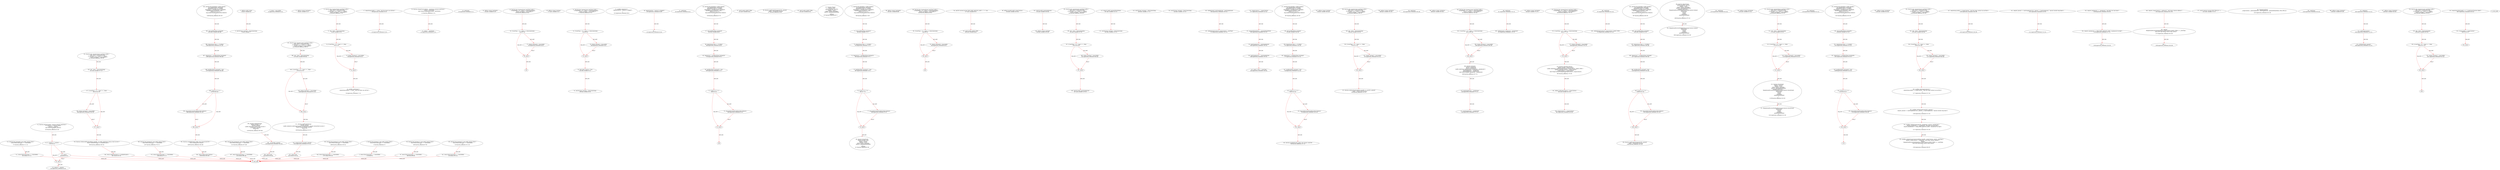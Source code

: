 digraph  {
13 [label="2_ function bug_tmstmp1() view public returns (bool) {\n    return block.timestamp >= 1546300800;\n  }\n13-function_definition-3-5", method="bug_tmstmp1()", type_label=function_definition];
22 [label="3_ return block.timestamp >= 1546300800;\n22-return-4-4", method="bug_tmstmp1()", type_label=return];
28 [label="5_ address public owner;\n28-new_variable-6-6", method="", type_label=new_variable];
33 [label="6_ uint256 bugv_tmstmp5 = block.timestamp;\n33-new_variable-7-7", method="", type_label=new_variable];
52 [label="9_ owner = msg.sender;\n52-expression_statement-10-10", method="", type_label=expression_statement];
58 [label="11_ address winner_tmstmp19;\n58-new_variable-12-12", method="", type_label=new_variable];
62 [label="12_ function play_tmstmp19(uint startTime) public {\n	uint _vtime = block.timestamp;\n	if (startTime + (5 * 1 days) == _vtime){\n		winner_tmstmp19 = msg.sender;}}\n62-function_definition-13-16", method="play_tmstmp19(uint startTime)", type_label=function_definition];
70 [label="13_ uint _vtime = block.timestamp;\n70-new_variable-14-14", method="play_tmstmp19(uint startTime)", type_label=new_variable];
78 [label="14_ if_startTime + (5 * 1 days) == _vtime\n78-if-15-16", method="play_tmstmp19(uint startTime)", type_label=if];
1786 [label="14_ end_if", method="play_tmstmp19(uint startTime)", type_label=end_if];
89 [label="15_ winner_tmstmp19 = msg.sender;\n89-expression_statement-16-16", method="play_tmstmp19(uint startTime)", type_label=expression_statement];
95 [label="16_ modifier onlyOwner() {\n        require(msg.sender == owner, \"only the owner can call this\");\n        _;\n    }\n95-expression_statement-17-20", method="", type_label=expression_statement];
98 [label="17_ require(msg.sender == owner, \"only the owner can call this\");\n98-expression_statement-18-18", method="", type_label=expression_statement];
110 [label="18_ _;\n110-expression_statement-19-19", method="", type_label=expression_statement];
112 [label="20_ function changeOwner(address _newOwner) external onlyOwner {\n        owner = _newOwner;\n        emit OwnerChanged(msg.sender, _newOwner);\n    }\n112-function_definition-21-24", method="changeOwner(address _newOwner)", type_label=function_definition];
119 [label="20_ onlyOwner\n119-expression_statement-21-21", method="changeOwner(address _newOwner)", type_label=expression_statement];
122 [label="21_ owner = _newOwner;\n122-expression_statement-22-22", method="changeOwner(address _newOwner)", type_label=expression_statement];
134 [label="24_ address winner_tmstmp26;\n134-new_variable-25-25", method="", type_label=new_variable];
138 [label="25_ function play_tmstmp26(uint startTime) public {\n	if (startTime + (5 * 1 days) == block.timestamp){\n		winner_tmstmp26 = msg.sender;}}\n138-function_definition-26-28", method="play_tmstmp26(uint startTime)", type_label=function_definition];
146 [label="26_ if_startTime + (5 * 1 days) == block.timestamp\n146-if-27-28", method="play_tmstmp26(uint startTime)", type_label=if];
1854 [label="26_ end_if", method="play_tmstmp26(uint startTime)", type_label=end_if];
159 [label="27_ winner_tmstmp26 = msg.sender;\n159-expression_statement-28-28", method="play_tmstmp26(uint startTime)", type_label=expression_statement];
171 [label="30_ address winner_tmstmp2;\n171-new_variable-31-31", method="", type_label=new_variable];
175 [label="31_ function play_tmstmp2(uint startTime) public {\n	if (startTime + (5 * 1 days) == block.timestamp){\n		winner_tmstmp2 = msg.sender;}}\n175-function_definition-32-34", method="play_tmstmp2(uint startTime)", type_label=function_definition];
183 [label="32_ if_startTime + (5 * 1 days) == block.timestamp\n183-if-33-34", method="play_tmstmp2(uint startTime)", type_label=if];
1891 [label="32_ end_if", method="play_tmstmp2(uint startTime)", type_label=end_if];
196 [label="33_ winner_tmstmp2 = msg.sender;\n196-expression_statement-34-34", method="play_tmstmp2(uint startTime)", type_label=expression_statement];
202 [label="34_ bool public isActive = true;\n202-new_variable-35-35", method="", type_label=new_variable];
209 [label="35_ uint256 bugv_tmstmp1 = block.timestamp;\n209-new_variable-36-36", method="", type_label=new_variable];
222 [label="37_ modifier onlyActive() {\n        require(isActive, \"contract is stopped\");\n        _;\n    }\n222-expression_statement-38-41", method="", type_label=expression_statement];
225 [label="38_ require(isActive, \"contract is stopped\");\n225-expression_statement-39-39", method="", type_label=expression_statement];
233 [label="39_ _;\n233-expression_statement-40-40", method="", type_label=expression_statement];
235 [label="41_ function setIsActive(bool _isActive) external onlyOwner {\n        if (_isActive == isActive) return;\n        isActive = _isActive;\n        emit IsActiveChanged(_isActive);\n    }\n235-function_definition-42-46", method="setIsActive(bool _isActive)", type_label=function_definition];
242 [label="41_ onlyOwner\n242-expression_statement-42-42", method="setIsActive(bool _isActive)", type_label=expression_statement];
245 [label="42_ if__isActive == isActive\n245-if-43-43", method="setIsActive(bool _isActive)", type_label=if];
1953 [label="42_ end_if", method="setIsActive(bool _isActive)", type_label=end_if];
249 [label="42_ return;\n249-return-43-43", method="setIsActive(bool _isActive)", type_label=return];
250 [label="43_ isActive = _isActive;\n250-expression_statement-44-44", method="setIsActive(bool _isActive)", type_label=expression_statement];
258 [label="46_ function bug_tmstmp20 () public payable {\n	uint pastBlockTime_tmstmp20;  \n	require(msg.value == 10 ether);  \n        require(now != pastBlockTime_tmstmp20);  \n        pastBlockTime_tmstmp20 = now;        \n        if(now % 15 == 0) {  \n            msg.sender.transfer(address(this).balance);\n        }\n    }\n258-function_definition-47-55", method="bug_tmstmp20()", type_label=function_definition];
263 [label="47_ uint pastBlockTime_tmstmp20;\n263-new_variable-48-48", method="bug_tmstmp20()", type_label=new_variable];
268 [label="48_ require(msg.value == 10 ether);\n268-expression_statement-49-49", method="bug_tmstmp20()", type_label=expression_statement];
278 [label="49_ require(now != pastBlockTime_tmstmp20);\n278-expression_statement-50-50", method="bug_tmstmp20()", type_label=expression_statement];
285 [label="50_ pastBlockTime_tmstmp20 = now;\n285-expression_statement-51-51", method="bug_tmstmp20()", type_label=expression_statement];
289 [label="51_ if_now % 15 == 0\n289-if-52-54", method="bug_tmstmp20()", type_label=if];
1997 [label="51_ end_if", method="bug_tmstmp20()", type_label=end_if];
296 [label="52_ msg.sender.transfer(address(this).balance);\n296-expression_statement-53-53", method="bug_tmstmp20()", type_label=expression_statement];
312 [label="57_ uint16 public ASSET_TYPE;\n312-new_variable-58-58", method="", type_label=new_variable];
317 [label="58_ function sendFundsToSwap(uint256 _amount)\n        public   returns(bool success);\n317-function_definition-59-60", method="sendFundsToSwap(uint256 _amount)", type_label=function_definition];
332 [label="62_ uint16 public ASSET_TYPE;\n332-new_variable-63-63", method="", type_label=new_variable];
337 [label="63_ function release(\n        address _pool,\n        address payable _receiver,\n        address _oracle,\n        bytes calldata _assetData,\n        bytes32 _paymentDetailsHash\n    )\n        external;\n337-function_definition-64-71", method="release(address _pool,address payable _receiver,address _oracle,bytes calldata _assetData,bytes32 _paymentDetailsHash)", type_label=function_definition];
360 [label="71_ function bug_tmstmp32 () public payable {\n	uint pastBlockTime_tmstmp32;  \n	require(msg.value == 10 ether);  \n        require(now != pastBlockTime_tmstmp32);  \n        pastBlockTime_tmstmp32 = now;        \n        if(now % 15 == 0) {  \n            msg.sender.transfer(address(this).balance);\n        }\n    }\n360-function_definition-72-80", method="bug_tmstmp32()", type_label=function_definition];
365 [label="72_ uint pastBlockTime_tmstmp32;\n365-new_variable-73-73", method="bug_tmstmp32()", type_label=new_variable];
370 [label="73_ require(msg.value == 10 ether);\n370-expression_statement-74-74", method="bug_tmstmp32()", type_label=expression_statement];
380 [label="74_ require(now != pastBlockTime_tmstmp32);\n380-expression_statement-75-75", method="bug_tmstmp32()", type_label=expression_statement];
387 [label="75_ pastBlockTime_tmstmp32 = now;\n387-expression_statement-76-76", method="bug_tmstmp32()", type_label=expression_statement];
391 [label="76_ if_now % 15 == 0\n391-if-77-79", method="bug_tmstmp32()", type_label=if];
2099 [label="76_ end_if", method="bug_tmstmp32()", type_label=end_if];
398 [label="77_ msg.sender.transfer(address(this).balance);\n398-expression_statement-78-78", method="bug_tmstmp32()", type_label=expression_statement];
411 [label="80_ function returnFunds(\n        address payable _pool,\n        address _receiver,\n        address _oracle,\n        bytes calldata _assetData,\n        bytes32 _paymentDetailsHash\n    )\n        external;\n411-function_definition-81-88", method="returnFunds(address payable _pool,address _receiver,address _oracle,bytes calldata _assetData,bytes32 _paymentDetailsHash)", type_label=function_definition];
434 [label="88_ address winner_tmstmp38;\n434-new_variable-89-89", method="", type_label=new_variable];
438 [label="89_ function play_tmstmp38(uint startTime) public {\n	if (startTime + (5 * 1 days) == block.timestamp){\n		winner_tmstmp38 = msg.sender;}}\n438-function_definition-90-92", method="play_tmstmp38(uint startTime)", type_label=function_definition];
446 [label="90_ if_startTime + (5 * 1 days) == block.timestamp\n446-if-91-92", method="play_tmstmp38(uint startTime)", type_label=if];
2154 [label="90_ end_if", method="play_tmstmp38(uint startTime)", type_label=end_if];
459 [label="91_ winner_tmstmp38 = msg.sender;\n459-expression_statement-92-92", method="play_tmstmp38(uint startTime)", type_label=expression_statement];
477 [label="94_ uint256 constant private MAX_SWAP_AMOUNT_LIMIT = 1 << 240;\n477-new_variable-95-95", method="", type_label=new_variable];
485 [label="95_ uint16 public ASSET_TYPE;\n485-new_variable-96-96", method="", type_label=new_variable];
490 [label="96_ function bug_tmstmp17() view public returns (bool) {\n    return block.timestamp >= 1546300800;\n  }\n490-function_definition-97-99", method="bug_tmstmp17()", type_label=function_definition];
499 [label="97_ return block.timestamp >= 1546300800;\n499-return-98-98", method="bug_tmstmp17()", type_label=return];
505 [label="99_ address payable public swapsContract;\n505-new_variable-100-100", method="", type_label=new_variable];
510 [label="100_ function bug_tmstmp37() view public returns (bool) {\n    return block.timestamp >= 1546300800;\n  }\n510-function_definition-101-103", method="bug_tmstmp37()", type_label=function_definition];
519 [label="101_ return block.timestamp >= 1546300800;\n519-return-102-102", method="bug_tmstmp37()", type_label=return];
525 [label="103_ uint256 public minSwapAmount;\n525-new_variable-104-104", method="", type_label=new_variable];
530 [label="104_ address winner_tmstmp3;\n530-new_variable-105-105", method="", type_label=new_variable];
534 [label="105_ function play_tmstmp3(uint startTime) public {\n	uint _vtime = block.timestamp;\n	if (startTime + (5 * 1 days) == _vtime){\n		winner_tmstmp3 = msg.sender;}}\n534-function_definition-106-109", method="play_tmstmp3(uint startTime)", type_label=function_definition];
542 [label="106_ uint _vtime = block.timestamp;\n542-new_variable-107-107", method="play_tmstmp3(uint startTime)", type_label=new_variable];
550 [label="107_ if_startTime + (5 * 1 days) == _vtime\n550-if-108-109", method="play_tmstmp3(uint startTime)", type_label=if];
2258 [label="107_ end_if", method="play_tmstmp3(uint startTime)", type_label=end_if];
561 [label="108_ winner_tmstmp3 = msg.sender;\n561-expression_statement-109-109", method="play_tmstmp3(uint startTime)", type_label=expression_statement];
567 [label="109_ uint256 public maxSwapAmount;\n567-new_variable-110-110", method="", type_label=new_variable];
572 [label="110_ function bug_tmstmp9() view public returns (bool) {\n    return block.timestamp >= 1546300800;\n  }\n572-function_definition-111-113", method="bug_tmstmp9()", type_label=function_definition];
581 [label="111_ return block.timestamp >= 1546300800;\n581-return-112-112", method="bug_tmstmp9()", type_label=return];
587 [label="113_ bytes32 public paymentDetailsHash;\n587-new_variable-114-114", method="", type_label=new_variable];
592 [label="114_ uint256 bugv_tmstmp2 = block.timestamp;\n592-new_variable-115-115", method="", type_label=new_variable];
609 [label="116_ uint256 bugv_tmstmp3 = block.timestamp;\n609-new_variable-117-117", method="", type_label=new_variable];
626 [label="118_ uint256 bugv_tmstmp4 = block.timestamp;\n626-new_variable-119-119", method="", type_label=new_variable];
664 [label="128_ validateLimits(_minSwapAmount, _maxSwapAmount)\n664-expression_statement-129-129", method="", type_label=expression_statement];
670 [label="129_ validateSwapsContract(_swapsContract, _assetType)\n670-expression_statement-130-130", method="", type_label=expression_statement];
677 [label="131_ swapsContract = _swapsContract;\n677-expression_statement-132-132", method="", type_label=expression_statement];
681 [label="132_ paymentDetailsHash = _paymentDetailsHash;\n681-expression_statement-133-133", method="", type_label=expression_statement];
685 [label="133_ minSwapAmount = _minSwapAmount;\n685-expression_statement-134-134", method="", type_label=expression_statement];
689 [label="134_ maxSwapAmount = _maxSwapAmount;\n689-expression_statement-135-135", method="", type_label=expression_statement];
693 [label="135_ ASSET_TYPE = _assetType;\n693-expression_statement-136-136", method="", type_label=expression_statement];
697 [label="137_ function bug_tmstmp4 () public payable {\n	uint pastBlockTime_tmstmp4;  \n	require(msg.value == 10 ether);  \n        require(now != pastBlockTime_tmstmp4);  \n        pastBlockTime_tmstmp4 = now;        \n        if(now % 15 == 0) {  \n            msg.sender.transfer(address(this).balance);\n        }\n    }\n697-function_definition-138-146", method="bug_tmstmp4()", type_label=function_definition];
702 [label="138_ uint pastBlockTime_tmstmp4;\n702-new_variable-139-139", method="bug_tmstmp4()", type_label=new_variable];
707 [label="139_ require(msg.value == 10 ether);\n707-expression_statement-140-140", method="bug_tmstmp4()", type_label=expression_statement];
717 [label="140_ require(now != pastBlockTime_tmstmp4);\n717-expression_statement-141-141", method="bug_tmstmp4()", type_label=expression_statement];
724 [label="141_ pastBlockTime_tmstmp4 = now;\n724-expression_statement-142-142", method="bug_tmstmp4()", type_label=expression_statement];
728 [label="142_ if_now % 15 == 0\n728-if-143-145", method="bug_tmstmp4()", type_label=if];
2436 [label="142_ end_if", method="bug_tmstmp4()", type_label=end_if];
735 [label="143_ msg.sender.transfer(address(this).balance);\n735-expression_statement-144-144", method="bug_tmstmp4()", type_label=expression_statement];
748 [label="146_ function availableFunds() public view returns (uint256);\n748-function_definition-147-147", method="availableFunds()", type_label=function_definition];
756 [label="147_ address winner_tmstmp7;\n756-new_variable-148-148", method="", type_label=new_variable];
760 [label="148_ function play_tmstmp7(uint startTime) public {\n	uint _vtime = block.timestamp;\n	if (startTime + (5 * 1 days) == _vtime){\n		winner_tmstmp7 = msg.sender;}}\n760-function_definition-149-152", method="play_tmstmp7(uint startTime)", type_label=function_definition];
768 [label="149_ uint _vtime = block.timestamp;\n768-new_variable-150-150", method="play_tmstmp7(uint startTime)", type_label=new_variable];
776 [label="150_ if_startTime + (5 * 1 days) == _vtime\n776-if-151-152", method="play_tmstmp7(uint startTime)", type_label=if];
2484 [label="150_ end_if", method="play_tmstmp7(uint startTime)", type_label=end_if];
787 [label="151_ winner_tmstmp7 = msg.sender;\n787-expression_statement-152-152", method="play_tmstmp7(uint startTime)", type_label=expression_statement];
793 [label="152_ function withdrawFunds(address payable _to, uint256 _amount)\n        public   returns (bool success);\n793-function_definition-153-154", method="withdrawFunds(address payable _to,uint256 _amount)", type_label=function_definition];
809 [label="154_ address winner_tmstmp23;\n809-new_variable-155-155", method="", type_label=new_variable];
813 [label="155_ function play_tmstmp23(uint startTime) public {\n	uint _vtime = block.timestamp;\n	if (startTime + (5 * 1 days) == _vtime){\n		winner_tmstmp23 = msg.sender;}}\n813-function_definition-156-159", method="play_tmstmp23(uint startTime)", type_label=function_definition];
821 [label="156_ uint _vtime = block.timestamp;\n821-new_variable-157-157", method="play_tmstmp23(uint startTime)", type_label=new_variable];
829 [label="157_ if_startTime + (5 * 1 days) == _vtime\n829-if-158-159", method="play_tmstmp23(uint startTime)", type_label=if];
2537 [label="157_ end_if", method="play_tmstmp23(uint startTime)", type_label=end_if];
840 [label="158_ winner_tmstmp23 = msg.sender;\n840-expression_statement-159-159", method="play_tmstmp23(uint startTime)", type_label=expression_statement];
846 [label="159_ function withdrawAllFunds(address payable _to) public onlyOwner returns (bool success) {\n        return withdrawFunds(_to, availableFunds());\n    }\n846-function_definition-160-162", method="withdrawAllFunds(address payable _to)", type_label=function_definition];
853 [label="159_ onlyOwner\n853-expression_statement-160-160", method="withdrawAllFunds(address payable _to)", type_label=expression_statement];
861 [label="160_ return withdrawFunds(_to, availableFunds());\n861-return-161-161", method="withdrawAllFunds(address payable _to)", type_label=return];
869 [label="162_ address winner_tmstmp14;\n869-new_variable-163-163", method="", type_label=new_variable];
873 [label="163_ function play_tmstmp14(uint startTime) public {\n	if (startTime + (5 * 1 days) == block.timestamp){\n		winner_tmstmp14 = msg.sender;}}\n873-function_definition-164-166", method="play_tmstmp14(uint startTime)", type_label=function_definition];
881 [label="164_ if_startTime + (5 * 1 days) == block.timestamp\n881-if-165-166", method="play_tmstmp14(uint startTime)", type_label=if];
2589 [label="164_ end_if", method="play_tmstmp14(uint startTime)", type_label=end_if];
894 [label="165_ winner_tmstmp14 = msg.sender;\n894-expression_statement-166-166", method="play_tmstmp14(uint startTime)", type_label=expression_statement];
900 [label="166_ function setLimits(\n        uint256 _minAmount,\n        uint256 _maxAmount\n    ) public onlyOwner validateLimits(_minAmount, _maxAmount) {\n        minSwapAmount = _minAmount;\n        maxSwapAmount = _maxAmount;\n        emit LimitsChanged(_minAmount, _maxAmount);\n    }\n900-function_definition-167-174", method="setLimits(uint256 _minAmount,uint256 _maxAmount)", type_label=function_definition];
911 [label="169_ onlyOwner\n911-expression_statement-170-170", method="setLimits(uint256 _minAmount,uint256 _maxAmount)", type_label=expression_statement];
913 [label="169_ validateLimits(_minAmount, _maxAmount)\n913-expression_statement-170-170", method="setLimits(uint256 _minAmount,uint256 _maxAmount)", type_label=expression_statement];
920 [label="170_ minSwapAmount = _minAmount;\n920-expression_statement-171-171", method="setLimits(uint256 _minAmount,uint256 _maxAmount)", type_label=expression_statement];
924 [label="171_ maxSwapAmount = _maxAmount;\n924-expression_statement-172-172", method="setLimits(uint256 _minAmount,uint256 _maxAmount)", type_label=expression_statement];
934 [label="174_ address winner_tmstmp30;\n934-new_variable-175-175", method="", type_label=new_variable];
938 [label="175_ function play_tmstmp30(uint startTime) public {\n	if (startTime + (5 * 1 days) == block.timestamp){\n		winner_tmstmp30 = msg.sender;}}\n938-function_definition-176-178", method="play_tmstmp30(uint startTime)", type_label=function_definition];
946 [label="176_ if_startTime + (5 * 1 days) == block.timestamp\n946-if-177-178", method="play_tmstmp30(uint startTime)", type_label=if];
2654 [label="176_ end_if", method="play_tmstmp30(uint startTime)", type_label=end_if];
959 [label="177_ winner_tmstmp30 = msg.sender;\n959-expression_statement-178-178", method="play_tmstmp30(uint startTime)", type_label=expression_statement];
965 [label="178_ function setSwapsContract(\n        address payable _swapsContract\n    ) public onlyOwner validateSwapsContract(_swapsContract, ASSET_TYPE) {\n        address oldSwapsContract = swapsContract;\n        swapsContract = _swapsContract;\n        emit SwapsContractChanged(oldSwapsContract, _swapsContract);\n    }\n965-function_definition-179-185", method="setSwapsContract(address payable _swapsContract)", type_label=function_definition];
972 [label="180_ onlyOwner\n972-expression_statement-181-181", method="setSwapsContract(address payable _swapsContract)", type_label=expression_statement];
974 [label="180_ validateSwapsContract(_swapsContract, ASSET_TYPE)\n974-expression_statement-181-181", method="setSwapsContract(address payable _swapsContract)", type_label=expression_statement];
981 [label="181_ address oldSwapsContract = swapsContract;\n981-new_variable-182-182", method="setSwapsContract(address payable _swapsContract)", type_label=new_variable];
987 [label="182_ swapsContract = _swapsContract;\n987-expression_statement-183-183", method="setSwapsContract(address payable _swapsContract)", type_label=expression_statement];
997 [label="185_ function bug_tmstmp8 () public payable {\n	uint pastBlockTime_tmstmp8;  \n	require(msg.value == 10 ether);  \n        require(now != pastBlockTime_tmstmp8);  \n        pastBlockTime_tmstmp8 = now;        \n        if(now % 15 == 0) {  \n            msg.sender.transfer(address(this).balance);\n        }\n    }\n997-function_definition-186-194", method="bug_tmstmp8()", type_label=function_definition];
1002 [label="186_ uint pastBlockTime_tmstmp8;\n1002-new_variable-187-187", method="bug_tmstmp8()", type_label=new_variable];
1007 [label="187_ require(msg.value == 10 ether);\n1007-expression_statement-188-188", method="bug_tmstmp8()", type_label=expression_statement];
1017 [label="188_ require(now != pastBlockTime_tmstmp8);\n1017-expression_statement-189-189", method="bug_tmstmp8()", type_label=expression_statement];
1024 [label="189_ pastBlockTime_tmstmp8 = now;\n1024-expression_statement-190-190", method="bug_tmstmp8()", type_label=expression_statement];
1028 [label="190_ if_now % 15 == 0\n1028-if-191-193", method="bug_tmstmp8()", type_label=if];
2736 [label="190_ end_if", method="bug_tmstmp8()", type_label=end_if];
1035 [label="191_ msg.sender.transfer(address(this).balance);\n1035-expression_statement-192-192", method="bug_tmstmp8()", type_label=expression_statement];
1048 [label="194_ function sendFundsToSwap(uint256 _amount)\n        public   returns(bool success);\n1048-function_definition-195-196", method="sendFundsToSwap(uint256 _amount)", type_label=function_definition];
1060 [label="196_ function releaseSwap(\n        address payable _receiver,\n        address _oracle,\n        bytes calldata _assetData,\n        bytes32 _paymentDetailsHash\n    ) external onlyOwner {\n        RampInstantEscrowsPoolInterface(swapsContract).release(\n            address(this),\n            _receiver,\n            _oracle,\n            _assetData,\n            _paymentDetailsHash\n        );\n    }\n1060-function_definition-197-210", method="releaseSwap(address payable _receiver,address _oracle,bytes calldata _assetData,bytes32 _paymentDetailsHash)", type_label=function_definition];
1079 [label="201_ onlyOwner\n1079-expression_statement-202-202", method="releaseSwap(address payable _receiver,address _oracle,bytes calldata _assetData,bytes32 _paymentDetailsHash)", type_label=expression_statement];
1082 [label="202_ RampInstantEscrowsPoolInterface(swapsContract).release(\n            address(this),\n            _receiver,\n            _oracle,\n            _assetData,\n            _paymentDetailsHash\n        );\n1082-expression_statement-203-209", method="releaseSwap(address payable _receiver,address _oracle,bytes calldata _assetData,bytes32 _paymentDetailsHash)", type_label=expression_statement];
1102 [label="210_ address winner_tmstmp39;\n1102-new_variable-211-211", method="", type_label=new_variable];
1106 [label="211_ function play_tmstmp39(uint startTime) public {\n	uint _vtime = block.timestamp;\n	if (startTime + (5 * 1 days) == _vtime){\n		winner_tmstmp39 = msg.sender;}}\n1106-function_definition-212-215", method="play_tmstmp39(uint startTime)", type_label=function_definition];
1114 [label="212_ uint _vtime = block.timestamp;\n1114-new_variable-213-213", method="play_tmstmp39(uint startTime)", type_label=new_variable];
1122 [label="213_ if_startTime + (5 * 1 days) == _vtime\n1122-if-214-215", method="play_tmstmp39(uint startTime)", type_label=if];
2830 [label="213_ end_if", method="play_tmstmp39(uint startTime)", type_label=end_if];
1133 [label="214_ winner_tmstmp39 = msg.sender;\n1133-expression_statement-215-215", method="play_tmstmp39(uint startTime)", type_label=expression_statement];
1139 [label="215_ function returnSwap(\n        address _receiver,\n        address _oracle,\n        bytes calldata _assetData,\n        bytes32 _paymentDetailsHash\n    ) external onlyOwner {\n        RampInstantEscrowsPoolInterface(swapsContract).returnFunds(\n            address(this),\n            _receiver,\n            _oracle,\n            _assetData,\n            _paymentDetailsHash\n        );\n    }\n1139-function_definition-216-229", method="returnSwap(address _receiver,address _oracle,bytes calldata _assetData,bytes32 _paymentDetailsHash)", type_label=function_definition];
1158 [label="220_ onlyOwner\n1158-expression_statement-221-221", method="returnSwap(address _receiver,address _oracle,bytes calldata _assetData,bytes32 _paymentDetailsHash)", type_label=expression_statement];
1161 [label="221_ RampInstantEscrowsPoolInterface(swapsContract).returnFunds(\n            address(this),\n            _receiver,\n            _oracle,\n            _assetData,\n            _paymentDetailsHash\n        );\n1161-expression_statement-222-228", method="returnSwap(address _receiver,address _oracle,bytes calldata _assetData,bytes32 _paymentDetailsHash)", type_label=expression_statement];
1181 [label="229_ function bug_tmstmp36 () public payable {\n	uint pastBlockTime_tmstmp36;  \n	require(msg.value == 10 ether);  \n        require(now != pastBlockTime_tmstmp36);  \n        pastBlockTime_tmstmp36 = now;        \n        if(now % 15 == 0) {  \n            msg.sender.transfer(address(this).balance);\n        }\n    }\n1181-function_definition-230-238", method="bug_tmstmp36()", type_label=function_definition];
1186 [label="230_ uint pastBlockTime_tmstmp36;\n1186-new_variable-231-231", method="bug_tmstmp36()", type_label=new_variable];
1191 [label="231_ require(msg.value == 10 ether);\n1191-expression_statement-232-232", method="bug_tmstmp36()", type_label=expression_statement];
1201 [label="232_ require(now != pastBlockTime_tmstmp36);\n1201-expression_statement-233-233", method="bug_tmstmp36()", type_label=expression_statement];
1208 [label="233_ pastBlockTime_tmstmp36 = now;\n1208-expression_statement-234-234", method="bug_tmstmp36()", type_label=expression_statement];
1212 [label="234_ if_now % 15 == 0\n1212-if-235-237", method="bug_tmstmp36()", type_label=if];
2920 [label="234_ end_if", method="bug_tmstmp36()", type_label=end_if];
1219 [label="235_ msg.sender.transfer(address(this).balance);\n1219-expression_statement-236-236", method="bug_tmstmp36()", type_label=expression_statement];
1240 [label="241_ address winner_tmstmp35;\n1240-new_variable-242-242", method="", type_label=new_variable];
1244 [label="242_ function play_tmstmp35(uint startTime) public {\n	uint _vtime = block.timestamp;\n	if (startTime + (5 * 1 days) == _vtime){\n		winner_tmstmp35 = msg.sender;}}\n1244-function_definition-243-246", method="play_tmstmp35(uint startTime)", type_label=function_definition];
1252 [label="243_ uint _vtime = block.timestamp;\n1252-new_variable-244-244", method="play_tmstmp35(uint startTime)", type_label=new_variable];
1260 [label="244_ if_startTime + (5 * 1 days) == _vtime\n1260-if-245-246", method="play_tmstmp35(uint startTime)", type_label=if];
2968 [label="244_ end_if", method="play_tmstmp35(uint startTime)", type_label=end_if];
1271 [label="245_ winner_tmstmp35 = msg.sender;\n1271-expression_statement-246-246", method="play_tmstmp35(uint startTime)", type_label=expression_statement];
1277 [label="246_ modifier onlySwapsContract() {\n        require(msg.sender == swapsContract, \"only the swaps contract can call this\");\n        _;\n    }\n1277-expression_statement-247-250", method="", type_label=expression_statement];
1280 [label="247_ require(msg.sender == swapsContract, \"only the swaps contract can call this\");\n1280-expression_statement-248-248", method="", type_label=expression_statement];
1292 [label="248_ _;\n1292-expression_statement-249-249", method="", type_label=expression_statement];
1294 [label="250_ modifier isWithinLimits(uint256 _amount) {\n        require(_amount >= minSwapAmount && _amount <= maxSwapAmount, \"amount outside swap limits\");\n        _;\n    }\n1294-expression_statement-251-254", method="", type_label=expression_statement];
1301 [label="251_ require(_amount >= minSwapAmount && _amount <= maxSwapAmount, \"amount outside swap limits\");\n1301-expression_statement-252-252", method="", type_label=expression_statement];
1315 [label="252_ _;\n1315-expression_statement-253-253", method="", type_label=expression_statement];
1317 [label="254_ modifier validateLimits(uint256 _minAmount, uint256 _maxAmount) {\n        require(_minAmount <= _maxAmount, \"min limit over max limit\");\n        require(_maxAmount <= MAX_SWAP_AMOUNT_LIMIT, \"maxAmount too high\");\n        _;\n    }\n1317-expression_statement-255-259", method="", type_label=expression_statement];
1328 [label="255_ require(_minAmount <= _maxAmount, \"min limit over max limit\");\n1328-expression_statement-256-256", method="", type_label=expression_statement];
1338 [label="256_ require(_maxAmount <= MAX_SWAP_AMOUNT_LIMIT, \"maxAmount too high\");\n1338-expression_statement-257-257", method="", type_label=expression_statement];
1348 [label="257_ _;\n1348-expression_statement-258-258", method="", type_label=expression_statement];
1350 [label="259_ modifier validateSwapsContract(address payable _swapsContract, uint16 _assetType) {\n        require(_swapsContract != address(0), \"null swaps contract address\");\n        require(\n            RampInstantEscrowsPoolInterface(_swapsContract).ASSET_TYPE() == _assetType,\n            \"pool asset type doesn't match swap contract\"\n        );\n        _;\n    }\n1350-expression_statement-260-267", method="", type_label=expression_statement];
1361 [label="260_ require(_swapsContract != address(0), \"null swaps contract address\");\n1361-expression_statement-261-261", method="", type_label=expression_statement];
1373 [label="261_ require(\n            RampInstantEscrowsPoolInterface(_swapsContract).ASSET_TYPE() == _assetType,\n            \"pool asset type doesn't match swap contract\"\n        );\n1373-expression_statement-262-265", method="", type_label=expression_statement];
1389 [label="265_ _;\n1389-expression_statement-266-266", method="", type_label=expression_statement];
1397 [label="269_ function bug_tmstmp25() view public returns (bool) {\n    return block.timestamp >= 1546300800;\n  }\n1397-function_definition-270-272", method="bug_tmstmp25()", type_label=function_definition];
1406 [label="270_ return block.timestamp >= 1546300800;\n1406-return-271-271", method="bug_tmstmp25()", type_label=return];
1412 [label="272_ uint16 internal constant ETH_TYPE_ID = 1;\n1412-new_variable-273-273", method="", type_label=new_variable];
1435 [label="280_ RampInstantPool(\n            _swapsContract, _minSwapAmount, _maxSwapAmount, _paymentDetailsHash, ETH_TYPE_ID\n        )\n1435-expression_statement-281-283", method="", type_label=expression_statement];
1448 [label="284_ function bug_tmstmp40 () public payable {\n	uint pastBlockTime_tmstmp40;  \n	require(msg.value == 10 ether);  \n        require(now != pastBlockTime_tmstmp40);  \n        pastBlockTime_tmstmp40 = now;        \n        if(now % 15 == 0) {  \n            msg.sender.transfer(address(this).balance);\n        }\n    }\n1448-function_definition-285-293", method="bug_tmstmp40()", type_label=function_definition];
1453 [label="285_ uint pastBlockTime_tmstmp40;\n1453-new_variable-286-286", method="bug_tmstmp40()", type_label=new_variable];
1458 [label="286_ require(msg.value == 10 ether);\n1458-expression_statement-287-287", method="bug_tmstmp40()", type_label=expression_statement];
1468 [label="287_ require(now != pastBlockTime_tmstmp40);\n1468-expression_statement-288-288", method="bug_tmstmp40()", type_label=expression_statement];
1475 [label="288_ pastBlockTime_tmstmp40 = now;\n1475-expression_statement-289-289", method="bug_tmstmp40()", type_label=expression_statement];
1479 [label="289_ if_now % 15 == 0\n1479-if-290-292", method="bug_tmstmp40()", type_label=if];
3187 [label="289_ end_if", method="bug_tmstmp40()", type_label=end_if];
1486 [label="290_ msg.sender.transfer(address(this).balance);\n1486-expression_statement-291-291", method="bug_tmstmp40()", type_label=expression_statement];
1499 [label="293_ function availableFunds() public view returns(uint256) {\n        return address(this).balance;\n    }\n1499-function_definition-294-296", method="availableFunds()", type_label=function_definition];
1508 [label="294_ return address(this).balance;\n1508-return-295-295", method="availableFunds()", type_label=return];
1514 [label="296_ function bug_tmstmp33() view public returns (bool) {\n    return block.timestamp >= 1546300800;\n  }\n1514-function_definition-297-299", method="bug_tmstmp33()", type_label=function_definition];
1523 [label="297_ return block.timestamp >= 1546300800;\n1523-return-298-298", method="bug_tmstmp33()", type_label=return];
1529 [label="299_ function withdrawFunds(\n        address payable _to,\n        uint256 _amount\n    ) public onlyOwner returns (bool success) {\n        _to.transfer(_amount);   \n        return true;\n    }\n1529-function_definition-300-306", method="withdrawFunds(address payable _to,uint256 _amount)", type_label=function_definition];
1540 [label="302_ onlyOwner\n1540-expression_statement-303-303", method="withdrawFunds(address payable _to,uint256 _amount)", type_label=expression_statement];
1548 [label="303_ _to.transfer(_amount);\n1548-expression_statement-304-304", method="withdrawFunds(address payable _to,uint256 _amount)", type_label=expression_statement];
1555 [label="304_ return true;\n1555-return-305-305", method="withdrawFunds(address payable _to,uint256 _amount)", type_label=return];
1558 [label="306_ address winner_tmstmp27;\n1558-new_variable-307-307", method="", type_label=new_variable];
1562 [label="307_ function play_tmstmp27(uint startTime) public {\n	uint _vtime = block.timestamp;\n	if (startTime + (5 * 1 days) == _vtime){\n		winner_tmstmp27 = msg.sender;}}\n1562-function_definition-308-311", method="play_tmstmp27(uint startTime)", type_label=function_definition];
1570 [label="308_ uint _vtime = block.timestamp;\n1570-new_variable-309-309", method="play_tmstmp27(uint startTime)", type_label=new_variable];
1578 [label="309_ if_startTime + (5 * 1 days) == _vtime\n1578-if-310-311", method="play_tmstmp27(uint startTime)", type_label=if];
3286 [label="309_ end_if", method="play_tmstmp27(uint startTime)", type_label=end_if];
1589 [label="310_ winner_tmstmp27 = msg.sender;\n1589-expression_statement-311-311", method="play_tmstmp27(uint startTime)", type_label=expression_statement];
1595 [label="311_ function sendFundsToSwap(\n        uint256 _amount\n    ) public onlyActive onlySwapsContract isWithinLimits(_amount) returns(bool success) {\n        swapsContract.transfer(_amount);   \n        return true;\n    }\n1595-function_definition-312-317", method="sendFundsToSwap(uint256 _amount)", type_label=function_definition];
1602 [label="313_ onlyActive\n1602-expression_statement-314-314", method="sendFundsToSwap(uint256 _amount)", type_label=expression_statement];
1604 [label="313_ onlySwapsContract\n1604-expression_statement-314-314", method="sendFundsToSwap(uint256 _amount)", type_label=expression_statement];
1606 [label="313_ isWithinLimits(_amount)\n1606-expression_statement-314-314", method="sendFundsToSwap(uint256 _amount)", type_label=expression_statement];
1616 [label="314_ swapsContract.transfer(_amount);\n1616-expression_statement-315-315", method="sendFundsToSwap(uint256 _amount)", type_label=expression_statement];
1623 [label="315_ return true;\n1623-return-316-316", method="sendFundsToSwap(uint256 _amount)", type_label=return];
1626 [label="317_ address winner_tmstmp31;\n1626-new_variable-318-318", method="", type_label=new_variable];
1630 [label="318_ function play_tmstmp31(uint startTime) public {\n	uint _vtime = block.timestamp;\n	if (startTime + (5 * 1 days) == _vtime){\n		winner_tmstmp31 = msg.sender;}}\n1630-function_definition-319-322", method="play_tmstmp31(uint startTime)", type_label=function_definition];
1638 [label="319_ uint _vtime = block.timestamp;\n1638-new_variable-320-320", method="play_tmstmp31(uint startTime)", type_label=new_variable];
1646 [label="320_ if_startTime + (5 * 1 days) == _vtime\n1646-if-321-322", method="play_tmstmp31(uint startTime)", type_label=if];
3354 [label="320_ end_if", method="play_tmstmp31(uint startTime)", type_label=end_if];
1657 [label="321_ winner_tmstmp31 = msg.sender;\n1657-expression_statement-322-322", method="play_tmstmp31(uint startTime)", type_label=expression_statement];
1667 [label="323_ require(msg.data.length == 0, \"invalid pool function called\");\n1667-expression_statement-324-324", method="", type_label=expression_statement];
1681 [label="324_ if_msg.sender != swapsContract\n1681-if-325-327", method="", type_label=if];
3389 [label="324_ end_if", method="", type_label=end_if];
1698 [label="328_ function bug_tmstmp13() view public returns (bool) {\n    return block.timestamp >= 1546300800;\n  }\n1698-function_definition-329-331", method="bug_tmstmp13()", type_label=function_definition];
1707 [label="329_ return block.timestamp >= 1546300800;\n1707-return-330-330", method="bug_tmstmp13()", type_label=return];
1 [label="0_ start_node", method="", type_label=start];
2 [label="0_ exit_node", method="", type_label=exit];
165;
309;
465;
1232;
1663;
13 -> 22  [color=red, controlflow_type=next_line, edge_type=CFG_edge, key=0, label=next_line];
22 -> 2  [color=red, controlflow_type=return_exit, edge_type=CFG_edge, key=0, label=return_exit];
28 -> 33  [color=red, controlflow_type=next_line, edge_type=CFG_edge, key=0, label=next_line];
62 -> 70  [color=red, controlflow_type=next_line, edge_type=CFG_edge, key=0, label=next_line];
70 -> 78  [color=red, controlflow_type=next_line, edge_type=CFG_edge, key=0, label=next_line];
78 -> 89  [color=red, controlflow_type=pos_next, edge_type=CFG_edge, key=0, label=pos_next];
78 -> 1786  [color=red, controlflow_type=neg_next, edge_type=CFG_edge, key=0, label=neg_next];
1786 -> 95  [color=red, controlflow_type=next_line, edge_type=CFG_edge, key=0, label=next_line];
89 -> 1786  [color=red, controlflow_type=end_if, edge_type=CFG_edge, key=0, label=end_if];
98 -> 110  [color=red, controlflow_type=next_line, edge_type=CFG_edge, key=0, label=next_line];
112 -> 122  [color=red, controlflow_type=next_line, edge_type=CFG_edge, key=0, label=next_line];
138 -> 146  [color=red, controlflow_type=next_line, edge_type=CFG_edge, key=0, label=next_line];
146 -> 159  [color=red, controlflow_type=pos_next, edge_type=CFG_edge, key=0, label=pos_next];
146 -> 1854  [color=red, controlflow_type=neg_next, edge_type=CFG_edge, key=0, label=neg_next];
1854 -> 165  [color=red, controlflow_type=next_line, edge_type=CFG_edge, key=0, label=next_line];
159 -> 1854  [color=red, controlflow_type=end_if, edge_type=CFG_edge, key=0, label=end_if];
175 -> 183  [color=red, controlflow_type=next_line, edge_type=CFG_edge, key=0, label=next_line];
183 -> 196  [color=red, controlflow_type=pos_next, edge_type=CFG_edge, key=0, label=pos_next];
183 -> 1891  [color=red, controlflow_type=neg_next, edge_type=CFG_edge, key=0, label=neg_next];
1891 -> 202  [color=red, controlflow_type=next_line, edge_type=CFG_edge, key=0, label=next_line];
196 -> 1891  [color=red, controlflow_type=end_if, edge_type=CFG_edge, key=0, label=end_if];
202 -> 209  [color=red, controlflow_type=next_line, edge_type=CFG_edge, key=0, label=next_line];
225 -> 233  [color=red, controlflow_type=next_line, edge_type=CFG_edge, key=0, label=next_line];
235 -> 245  [color=red, controlflow_type=next_line, edge_type=CFG_edge, key=0, label=next_line];
245 -> 249  [color=red, controlflow_type=pos_next, edge_type=CFG_edge, key=0, label=pos_next];
245 -> 1953  [color=red, controlflow_type=neg_next, edge_type=CFG_edge, key=0, label=neg_next];
1953 -> 250  [color=red, controlflow_type=next_line, edge_type=CFG_edge, key=0, label=next_line];
249 -> 1953  [color=red, controlflow_type=end_if, edge_type=CFG_edge, key=0, label=end_if];
249 -> 2  [color=red, controlflow_type=return_exit, edge_type=CFG_edge, key=0, label=return_exit];
258 -> 263  [color=red, controlflow_type=next_line, edge_type=CFG_edge, key=0, label=next_line];
263 -> 268  [color=red, controlflow_type=next_line, edge_type=CFG_edge, key=0, label=next_line];
268 -> 278  [color=red, controlflow_type=next_line, edge_type=CFG_edge, key=0, label=next_line];
278 -> 285  [color=red, controlflow_type=next_line, edge_type=CFG_edge, key=0, label=next_line];
285 -> 289  [color=red, controlflow_type=next_line, edge_type=CFG_edge, key=0, label=next_line];
289 -> 296  [color=red, controlflow_type=pos_next, edge_type=CFG_edge, key=0, label=pos_next];
289 -> 1997  [color=red, controlflow_type=neg_next, edge_type=CFG_edge, key=0, label=neg_next];
1997 -> 309  [color=red, controlflow_type=next_line, edge_type=CFG_edge, key=0, label=next_line];
296 -> 1997  [color=red, controlflow_type=end_if, edge_type=CFG_edge, key=0, label=end_if];
360 -> 365  [color=red, controlflow_type=next_line, edge_type=CFG_edge, key=0, label=next_line];
365 -> 370  [color=red, controlflow_type=next_line, edge_type=CFG_edge, key=0, label=next_line];
370 -> 380  [color=red, controlflow_type=next_line, edge_type=CFG_edge, key=0, label=next_line];
380 -> 387  [color=red, controlflow_type=next_line, edge_type=CFG_edge, key=0, label=next_line];
387 -> 391  [color=red, controlflow_type=next_line, edge_type=CFG_edge, key=0, label=next_line];
391 -> 398  [color=red, controlflow_type=pos_next, edge_type=CFG_edge, key=0, label=pos_next];
391 -> 2099  [color=red, controlflow_type=neg_next, edge_type=CFG_edge, key=0, label=neg_next];
2099 -> 411  [color=red, controlflow_type=next_line, edge_type=CFG_edge, key=0, label=next_line];
398 -> 2099  [color=red, controlflow_type=end_if, edge_type=CFG_edge, key=0, label=end_if];
438 -> 446  [color=red, controlflow_type=next_line, edge_type=CFG_edge, key=0, label=next_line];
446 -> 459  [color=red, controlflow_type=pos_next, edge_type=CFG_edge, key=0, label=pos_next];
446 -> 2154  [color=red, controlflow_type=neg_next, edge_type=CFG_edge, key=0, label=neg_next];
2154 -> 465  [color=red, controlflow_type=next_line, edge_type=CFG_edge, key=0, label=next_line];
459 -> 2154  [color=red, controlflow_type=end_if, edge_type=CFG_edge, key=0, label=end_if];
477 -> 485  [color=red, controlflow_type=next_line, edge_type=CFG_edge, key=0, label=next_line];
490 -> 499  [color=red, controlflow_type=next_line, edge_type=CFG_edge, key=0, label=next_line];
499 -> 2  [color=red, controlflow_type=return_exit, edge_type=CFG_edge, key=0, label=return_exit];
510 -> 519  [color=red, controlflow_type=next_line, edge_type=CFG_edge, key=0, label=next_line];
519 -> 2  [color=red, controlflow_type=return_exit, edge_type=CFG_edge, key=0, label=return_exit];
525 -> 530  [color=red, controlflow_type=next_line, edge_type=CFG_edge, key=0, label=next_line];
534 -> 542  [color=red, controlflow_type=next_line, edge_type=CFG_edge, key=0, label=next_line];
542 -> 550  [color=red, controlflow_type=next_line, edge_type=CFG_edge, key=0, label=next_line];
550 -> 561  [color=red, controlflow_type=pos_next, edge_type=CFG_edge, key=0, label=pos_next];
550 -> 2258  [color=red, controlflow_type=neg_next, edge_type=CFG_edge, key=0, label=neg_next];
2258 -> 567  [color=red, controlflow_type=next_line, edge_type=CFG_edge, key=0, label=next_line];
561 -> 2258  [color=red, controlflow_type=end_if, edge_type=CFG_edge, key=0, label=end_if];
572 -> 581  [color=red, controlflow_type=next_line, edge_type=CFG_edge, key=0, label=next_line];
581 -> 2  [color=red, controlflow_type=return_exit, edge_type=CFG_edge, key=0, label=return_exit];
587 -> 592  [color=red, controlflow_type=next_line, edge_type=CFG_edge, key=0, label=next_line];
664 -> 670  [color=red, controlflow_type=next_line, edge_type=CFG_edge, key=0, label=next_line];
677 -> 681  [color=red, controlflow_type=next_line, edge_type=CFG_edge, key=0, label=next_line];
681 -> 685  [color=red, controlflow_type=next_line, edge_type=CFG_edge, key=0, label=next_line];
685 -> 689  [color=red, controlflow_type=next_line, edge_type=CFG_edge, key=0, label=next_line];
689 -> 693  [color=red, controlflow_type=next_line, edge_type=CFG_edge, key=0, label=next_line];
697 -> 702  [color=red, controlflow_type=next_line, edge_type=CFG_edge, key=0, label=next_line];
702 -> 707  [color=red, controlflow_type=next_line, edge_type=CFG_edge, key=0, label=next_line];
707 -> 717  [color=red, controlflow_type=next_line, edge_type=CFG_edge, key=0, label=next_line];
717 -> 724  [color=red, controlflow_type=next_line, edge_type=CFG_edge, key=0, label=next_line];
724 -> 728  [color=red, controlflow_type=next_line, edge_type=CFG_edge, key=0, label=next_line];
728 -> 735  [color=red, controlflow_type=pos_next, edge_type=CFG_edge, key=0, label=pos_next];
728 -> 2436  [color=red, controlflow_type=neg_next, edge_type=CFG_edge, key=0, label=neg_next];
2436 -> 748  [color=red, controlflow_type=next_line, edge_type=CFG_edge, key=0, label=next_line];
735 -> 2436  [color=red, controlflow_type=end_if, edge_type=CFG_edge, key=0, label=end_if];
760 -> 768  [color=red, controlflow_type=next_line, edge_type=CFG_edge, key=0, label=next_line];
768 -> 776  [color=red, controlflow_type=next_line, edge_type=CFG_edge, key=0, label=next_line];
776 -> 787  [color=red, controlflow_type=pos_next, edge_type=CFG_edge, key=0, label=pos_next];
776 -> 2484  [color=red, controlflow_type=neg_next, edge_type=CFG_edge, key=0, label=neg_next];
2484 -> 793  [color=red, controlflow_type=next_line, edge_type=CFG_edge, key=0, label=next_line];
787 -> 2484  [color=red, controlflow_type=end_if, edge_type=CFG_edge, key=0, label=end_if];
813 -> 821  [color=red, controlflow_type=next_line, edge_type=CFG_edge, key=0, label=next_line];
821 -> 829  [color=red, controlflow_type=next_line, edge_type=CFG_edge, key=0, label=next_line];
829 -> 840  [color=red, controlflow_type=pos_next, edge_type=CFG_edge, key=0, label=pos_next];
829 -> 2537  [color=red, controlflow_type=neg_next, edge_type=CFG_edge, key=0, label=neg_next];
2537 -> 846  [color=red, controlflow_type=next_line, edge_type=CFG_edge, key=0, label=next_line];
840 -> 2537  [color=red, controlflow_type=end_if, edge_type=CFG_edge, key=0, label=end_if];
846 -> 861  [color=red, controlflow_type=next_line, edge_type=CFG_edge, key=0, label=next_line];
861 -> 2  [color=red, controlflow_type=return_exit, edge_type=CFG_edge, key=0, label=return_exit];
873 -> 881  [color=red, controlflow_type=next_line, edge_type=CFG_edge, key=0, label=next_line];
881 -> 894  [color=red, controlflow_type=pos_next, edge_type=CFG_edge, key=0, label=pos_next];
881 -> 2589  [color=red, controlflow_type=neg_next, edge_type=CFG_edge, key=0, label=neg_next];
2589 -> 900  [color=red, controlflow_type=next_line, edge_type=CFG_edge, key=0, label=next_line];
894 -> 2589  [color=red, controlflow_type=end_if, edge_type=CFG_edge, key=0, label=end_if];
900 -> 920  [color=red, controlflow_type=next_line, edge_type=CFG_edge, key=0, label=next_line];
911 -> 913  [color=red, controlflow_type=next_line, edge_type=CFG_edge, key=0, label=next_line];
920 -> 924  [color=red, controlflow_type=next_line, edge_type=CFG_edge, key=0, label=next_line];
938 -> 946  [color=red, controlflow_type=next_line, edge_type=CFG_edge, key=0, label=next_line];
946 -> 959  [color=red, controlflow_type=pos_next, edge_type=CFG_edge, key=0, label=pos_next];
946 -> 2654  [color=red, controlflow_type=neg_next, edge_type=CFG_edge, key=0, label=neg_next];
2654 -> 965  [color=red, controlflow_type=next_line, edge_type=CFG_edge, key=0, label=next_line];
959 -> 2654  [color=red, controlflow_type=end_if, edge_type=CFG_edge, key=0, label=end_if];
965 -> 981  [color=red, controlflow_type=next_line, edge_type=CFG_edge, key=0, label=next_line];
972 -> 974  [color=red, controlflow_type=next_line, edge_type=CFG_edge, key=0, label=next_line];
981 -> 987  [color=red, controlflow_type=next_line, edge_type=CFG_edge, key=0, label=next_line];
997 -> 1002  [color=red, controlflow_type=next_line, edge_type=CFG_edge, key=0, label=next_line];
1002 -> 1007  [color=red, controlflow_type=next_line, edge_type=CFG_edge, key=0, label=next_line];
1007 -> 1017  [color=red, controlflow_type=next_line, edge_type=CFG_edge, key=0, label=next_line];
1017 -> 1024  [color=red, controlflow_type=next_line, edge_type=CFG_edge, key=0, label=next_line];
1024 -> 1028  [color=red, controlflow_type=next_line, edge_type=CFG_edge, key=0, label=next_line];
1028 -> 1035  [color=red, controlflow_type=pos_next, edge_type=CFG_edge, key=0, label=pos_next];
1028 -> 2736  [color=red, controlflow_type=neg_next, edge_type=CFG_edge, key=0, label=neg_next];
2736 -> 1048  [color=red, controlflow_type=next_line, edge_type=CFG_edge, key=0, label=next_line];
1035 -> 2736  [color=red, controlflow_type=end_if, edge_type=CFG_edge, key=0, label=end_if];
1060 -> 1082  [color=red, controlflow_type=next_line, edge_type=CFG_edge, key=0, label=next_line];
1106 -> 1114  [color=red, controlflow_type=next_line, edge_type=CFG_edge, key=0, label=next_line];
1114 -> 1122  [color=red, controlflow_type=next_line, edge_type=CFG_edge, key=0, label=next_line];
1122 -> 1133  [color=red, controlflow_type=pos_next, edge_type=CFG_edge, key=0, label=pos_next];
1122 -> 2830  [color=red, controlflow_type=neg_next, edge_type=CFG_edge, key=0, label=neg_next];
2830 -> 1139  [color=red, controlflow_type=next_line, edge_type=CFG_edge, key=0, label=next_line];
1133 -> 2830  [color=red, controlflow_type=end_if, edge_type=CFG_edge, key=0, label=end_if];
1139 -> 1161  [color=red, controlflow_type=next_line, edge_type=CFG_edge, key=0, label=next_line];
1181 -> 1186  [color=red, controlflow_type=next_line, edge_type=CFG_edge, key=0, label=next_line];
1186 -> 1191  [color=red, controlflow_type=next_line, edge_type=CFG_edge, key=0, label=next_line];
1191 -> 1201  [color=red, controlflow_type=next_line, edge_type=CFG_edge, key=0, label=next_line];
1201 -> 1208  [color=red, controlflow_type=next_line, edge_type=CFG_edge, key=0, label=next_line];
1208 -> 1212  [color=red, controlflow_type=next_line, edge_type=CFG_edge, key=0, label=next_line];
1212 -> 1219  [color=red, controlflow_type=pos_next, edge_type=CFG_edge, key=0, label=pos_next];
1212 -> 2920  [color=red, controlflow_type=neg_next, edge_type=CFG_edge, key=0, label=neg_next];
2920 -> 1232  [color=red, controlflow_type=next_line, edge_type=CFG_edge, key=0, label=next_line];
1219 -> 2920  [color=red, controlflow_type=end_if, edge_type=CFG_edge, key=0, label=end_if];
1244 -> 1252  [color=red, controlflow_type=next_line, edge_type=CFG_edge, key=0, label=next_line];
1252 -> 1260  [color=red, controlflow_type=next_line, edge_type=CFG_edge, key=0, label=next_line];
1260 -> 1271  [color=red, controlflow_type=pos_next, edge_type=CFG_edge, key=0, label=pos_next];
1260 -> 2968  [color=red, controlflow_type=neg_next, edge_type=CFG_edge, key=0, label=neg_next];
2968 -> 1277  [color=red, controlflow_type=next_line, edge_type=CFG_edge, key=0, label=next_line];
1271 -> 2968  [color=red, controlflow_type=end_if, edge_type=CFG_edge, key=0, label=end_if];
1277 -> 1294  [color=red, controlflow_type=next_line, edge_type=CFG_edge, key=0, label=next_line];
1280 -> 1292  [color=red, controlflow_type=next_line, edge_type=CFG_edge, key=0, label=next_line];
1294 -> 1317  [color=red, controlflow_type=next_line, edge_type=CFG_edge, key=0, label=next_line];
1301 -> 1315  [color=red, controlflow_type=next_line, edge_type=CFG_edge, key=0, label=next_line];
1317 -> 1350  [color=red, controlflow_type=next_line, edge_type=CFG_edge, key=0, label=next_line];
1328 -> 1338  [color=red, controlflow_type=next_line, edge_type=CFG_edge, key=0, label=next_line];
1338 -> 1348  [color=red, controlflow_type=next_line, edge_type=CFG_edge, key=0, label=next_line];
1361 -> 1373  [color=red, controlflow_type=next_line, edge_type=CFG_edge, key=0, label=next_line];
1373 -> 1389  [color=red, controlflow_type=next_line, edge_type=CFG_edge, key=0, label=next_line];
1397 -> 1406  [color=red, controlflow_type=next_line, edge_type=CFG_edge, key=0, label=next_line];
1406 -> 2  [color=red, controlflow_type=return_exit, edge_type=CFG_edge, key=0, label=return_exit];
1448 -> 1453  [color=red, controlflow_type=next_line, edge_type=CFG_edge, key=0, label=next_line];
1453 -> 1458  [color=red, controlflow_type=next_line, edge_type=CFG_edge, key=0, label=next_line];
1458 -> 1468  [color=red, controlflow_type=next_line, edge_type=CFG_edge, key=0, label=next_line];
1468 -> 1475  [color=red, controlflow_type=next_line, edge_type=CFG_edge, key=0, label=next_line];
1475 -> 1479  [color=red, controlflow_type=next_line, edge_type=CFG_edge, key=0, label=next_line];
1479 -> 1486  [color=red, controlflow_type=pos_next, edge_type=CFG_edge, key=0, label=pos_next];
1479 -> 3187  [color=red, controlflow_type=neg_next, edge_type=CFG_edge, key=0, label=neg_next];
3187 -> 1499  [color=red, controlflow_type=next_line, edge_type=CFG_edge, key=0, label=next_line];
1486 -> 3187  [color=red, controlflow_type=end_if, edge_type=CFG_edge, key=0, label=end_if];
1499 -> 1508  [color=red, controlflow_type=next_line, edge_type=CFG_edge, key=0, label=next_line];
1508 -> 2  [color=red, controlflow_type=return_exit, edge_type=CFG_edge, key=0, label=return_exit];
1514 -> 1523  [color=red, controlflow_type=next_line, edge_type=CFG_edge, key=0, label=next_line];
1523 -> 2  [color=red, controlflow_type=return_exit, edge_type=CFG_edge, key=0, label=return_exit];
1529 -> 1548  [color=red, controlflow_type=next_line, edge_type=CFG_edge, key=0, label=next_line];
1548 -> 1555  [color=red, controlflow_type=next_line, edge_type=CFG_edge, key=0, label=next_line];
1555 -> 2  [color=red, controlflow_type=return_exit, edge_type=CFG_edge, key=0, label=return_exit];
1562 -> 1570  [color=red, controlflow_type=next_line, edge_type=CFG_edge, key=0, label=next_line];
1570 -> 1578  [color=red, controlflow_type=next_line, edge_type=CFG_edge, key=0, label=next_line];
1578 -> 1589  [color=red, controlflow_type=pos_next, edge_type=CFG_edge, key=0, label=pos_next];
1578 -> 3286  [color=red, controlflow_type=neg_next, edge_type=CFG_edge, key=0, label=neg_next];
3286 -> 1595  [color=red, controlflow_type=next_line, edge_type=CFG_edge, key=0, label=next_line];
1589 -> 3286  [color=red, controlflow_type=end_if, edge_type=CFG_edge, key=0, label=end_if];
1595 -> 1616  [color=red, controlflow_type=next_line, edge_type=CFG_edge, key=0, label=next_line];
1602 -> 1604  [color=red, controlflow_type=next_line, edge_type=CFG_edge, key=0, label=next_line];
1604 -> 1606  [color=red, controlflow_type=next_line, edge_type=CFG_edge, key=0, label=next_line];
1616 -> 1623  [color=red, controlflow_type=next_line, edge_type=CFG_edge, key=0, label=next_line];
1623 -> 2  [color=red, controlflow_type=return_exit, edge_type=CFG_edge, key=0, label=return_exit];
1630 -> 1638  [color=red, controlflow_type=next_line, edge_type=CFG_edge, key=0, label=next_line];
1638 -> 1646  [color=red, controlflow_type=next_line, edge_type=CFG_edge, key=0, label=next_line];
1646 -> 1657  [color=red, controlflow_type=pos_next, edge_type=CFG_edge, key=0, label=pos_next];
1646 -> 3354  [color=red, controlflow_type=neg_next, edge_type=CFG_edge, key=0, label=neg_next];
3354 -> 1663  [color=red, controlflow_type=next_line, edge_type=CFG_edge, key=0, label=next_line];
1657 -> 3354  [color=red, controlflow_type=end_if, edge_type=CFG_edge, key=0, label=end_if];
1667 -> 1681  [color=red, controlflow_type=next_line, edge_type=CFG_edge, key=0, label=next_line];
1681 -> 3389  [color=red, controlflow_type=neg_next, edge_type=CFG_edge, key=0, label=neg_next];
1698 -> 1707  [color=red, controlflow_type=next_line, edge_type=CFG_edge, key=0, label=next_line];
1707 -> 2  [color=red, controlflow_type=return_exit, edge_type=CFG_edge, key=0, label=return_exit];
}
